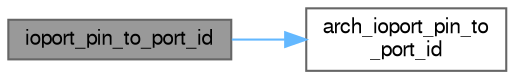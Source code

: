 digraph "ioport_pin_to_port_id"
{
 // LATEX_PDF_SIZE
  bgcolor="transparent";
  edge [fontname=FreeSans,fontsize=10,labelfontname=FreeSans,labelfontsize=10];
  node [fontname=FreeSans,fontsize=10,shape=box,height=0.2,width=0.4];
  rankdir="LR";
  Node1 [label="ioport_pin_to_port_id",height=0.2,width=0.4,color="gray40", fillcolor="grey60", style="filled", fontcolor="black",tooltip="Convert a pin ID into a its port ID."];
  Node1 -> Node2 [color="steelblue1",style="solid"];
  Node2 [label="arch_ioport_pin_to\l_port_id",height=0.2,width=0.4,color="grey40", fillcolor="white", style="filled",URL="$ioport__pio_8h.html#a17ab9c7be3b9b2674e7668b6a083d191",tooltip=" "];
}
